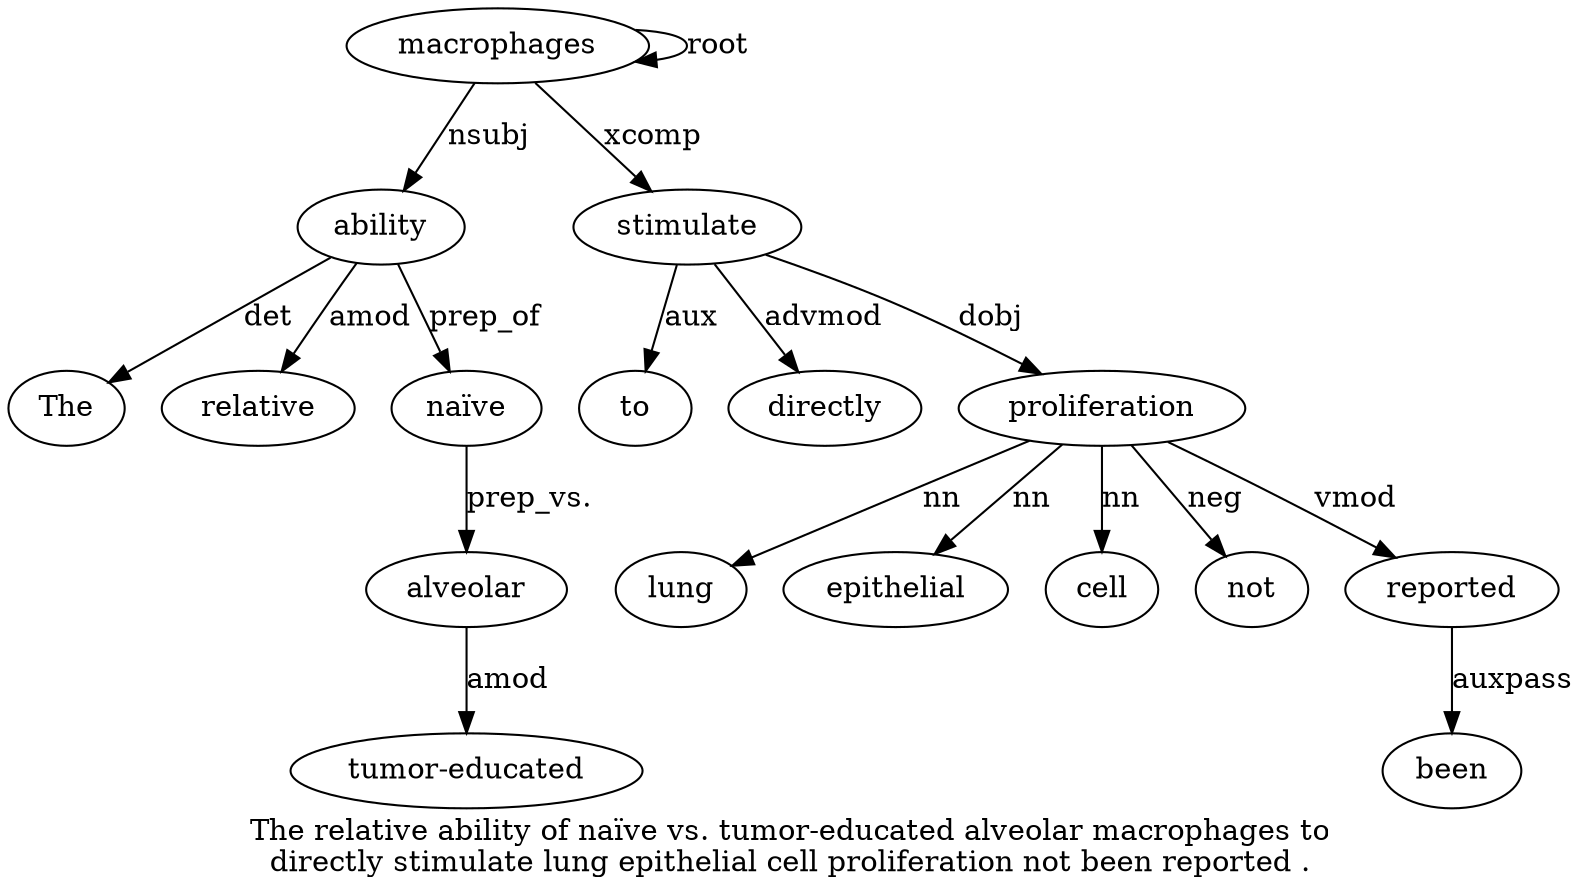 digraph "The relative ability of naïve vs. tumor-educated alveolar macrophages to directly stimulate lung epithelial cell proliferation not been reported ." {
label="The relative ability of naïve vs. tumor-educated alveolar macrophages to
directly stimulate lung epithelial cell proliferation not been reported .";
ability3 [style=filled, fillcolor=white, label=ability];
The1 [style=filled, fillcolor=white, label=The];
ability3 -> The1  [label=det];
relative2 [style=filled, fillcolor=white, label=relative];
ability3 -> relative2  [label=amod];
macrophages9 [style=filled, fillcolor=white, label=macrophages];
macrophages9 -> ability3  [label=nsubj];
"naïve5" [style=filled, fillcolor=white, label="naïve"];
ability3 -> "naïve5"  [label=prep_of];
alveolar8 [style=filled, fillcolor=white, label=alveolar];
"tumor-educated7" [style=filled, fillcolor=white, label="tumor-educated"];
alveolar8 -> "tumor-educated7"  [label=amod];
"naïve5" -> alveolar8  [label="prep_vs."];
macrophages9 -> macrophages9  [label=root];
stimulate12 [style=filled, fillcolor=white, label=stimulate];
to10 [style=filled, fillcolor=white, label=to];
stimulate12 -> to10  [label=aux];
directly11 [style=filled, fillcolor=white, label=directly];
stimulate12 -> directly11  [label=advmod];
macrophages9 -> stimulate12  [label=xcomp];
proliferation16 [style=filled, fillcolor=white, label=proliferation];
lung13 [style=filled, fillcolor=white, label=lung];
proliferation16 -> lung13  [label=nn];
epithelial14 [style=filled, fillcolor=white, label=epithelial];
proliferation16 -> epithelial14  [label=nn];
cell15 [style=filled, fillcolor=white, label=cell];
proliferation16 -> cell15  [label=nn];
stimulate12 -> proliferation16  [label=dobj];
not17 [style=filled, fillcolor=white, label=not];
proliferation16 -> not17  [label=neg];
reported19 [style=filled, fillcolor=white, label=reported];
been18 [style=filled, fillcolor=white, label=been];
reported19 -> been18  [label=auxpass];
proliferation16 -> reported19  [label=vmod];
}
